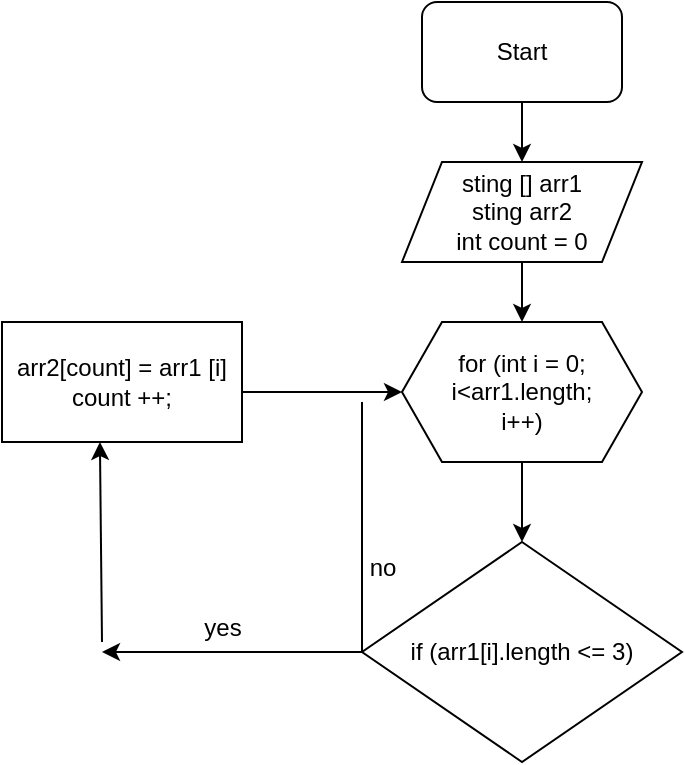 <mxfile version="21.1.8" type="github">
  <diagram name="Страница 1" id="5rj7nqTEigEj_I5NkQLa">
    <mxGraphModel dx="1643" dy="449" grid="1" gridSize="10" guides="1" tooltips="1" connect="1" arrows="1" fold="1" page="1" pageScale="1" pageWidth="827" pageHeight="1169" math="0" shadow="0">
      <root>
        <mxCell id="0" />
        <mxCell id="1" parent="0" />
        <mxCell id="XR9db_AJ-I5LKFMCB0Wd-1" value="Start" style="rounded=1;whiteSpace=wrap;html=1;" parent="1" vertex="1">
          <mxGeometry x="160" y="10" width="100" height="50" as="geometry" />
        </mxCell>
        <mxCell id="XR9db_AJ-I5LKFMCB0Wd-2" value="" style="endArrow=classic;html=1;rounded=0;exitX=0.5;exitY=1;exitDx=0;exitDy=0;" parent="1" source="XR9db_AJ-I5LKFMCB0Wd-1" target="XR9db_AJ-I5LKFMCB0Wd-3" edge="1">
          <mxGeometry width="50" height="50" relative="1" as="geometry">
            <mxPoint x="390" y="260" as="sourcePoint" />
            <mxPoint x="210" y="100" as="targetPoint" />
          </mxGeometry>
        </mxCell>
        <mxCell id="XR9db_AJ-I5LKFMCB0Wd-3" value="sting [] arr1&lt;br&gt;sting arr2&lt;br&gt;int count = 0" style="shape=parallelogram;perimeter=parallelogramPerimeter;whiteSpace=wrap;html=1;fixedSize=1;" parent="1" vertex="1">
          <mxGeometry x="150" y="90" width="120" height="50" as="geometry" />
        </mxCell>
        <mxCell id="XR9db_AJ-I5LKFMCB0Wd-4" value="" style="endArrow=classic;html=1;rounded=0;exitX=0.5;exitY=1;exitDx=0;exitDy=0;" parent="1" source="XR9db_AJ-I5LKFMCB0Wd-3" target="XR9db_AJ-I5LKFMCB0Wd-5" edge="1">
          <mxGeometry width="50" height="50" relative="1" as="geometry">
            <mxPoint x="390" y="250" as="sourcePoint" />
            <mxPoint x="210" y="180" as="targetPoint" />
          </mxGeometry>
        </mxCell>
        <mxCell id="XR9db_AJ-I5LKFMCB0Wd-5" value="for (int i = 0;&lt;br&gt;i&amp;lt;arr1.length;&lt;br&gt;i++)" style="shape=hexagon;perimeter=hexagonPerimeter2;whiteSpace=wrap;html=1;fixedSize=1;" parent="1" vertex="1">
          <mxGeometry x="150" y="170" width="120" height="70" as="geometry" />
        </mxCell>
        <mxCell id="XR9db_AJ-I5LKFMCB0Wd-6" value="" style="endArrow=classic;html=1;rounded=0;exitX=0.5;exitY=1;exitDx=0;exitDy=0;" parent="1" source="XR9db_AJ-I5LKFMCB0Wd-5" target="XR9db_AJ-I5LKFMCB0Wd-7" edge="1">
          <mxGeometry width="50" height="50" relative="1" as="geometry">
            <mxPoint x="390" y="250" as="sourcePoint" />
            <mxPoint x="210" y="280" as="targetPoint" />
          </mxGeometry>
        </mxCell>
        <mxCell id="XR9db_AJ-I5LKFMCB0Wd-7" value="if (arr1[i].length &amp;lt;= 3)" style="rhombus;whiteSpace=wrap;html=1;" parent="1" vertex="1">
          <mxGeometry x="130" y="280" width="160" height="110" as="geometry" />
        </mxCell>
        <mxCell id="DDWZhuuxeeg2Za9avXEp-3" value="" style="endArrow=classic;html=1;rounded=0;entryX=0;entryY=0.5;entryDx=0;entryDy=0;" edge="1" parent="1" target="XR9db_AJ-I5LKFMCB0Wd-5">
          <mxGeometry width="50" height="50" relative="1" as="geometry">
            <mxPoint x="70" y="205" as="sourcePoint" />
            <mxPoint x="330" y="180" as="targetPoint" />
          </mxGeometry>
        </mxCell>
        <mxCell id="DDWZhuuxeeg2Za9avXEp-4" value="" style="endArrow=none;html=1;rounded=0;exitX=0;exitY=0.5;exitDx=0;exitDy=0;" edge="1" parent="1" source="XR9db_AJ-I5LKFMCB0Wd-7">
          <mxGeometry width="50" height="50" relative="1" as="geometry">
            <mxPoint x="280" y="230" as="sourcePoint" />
            <mxPoint x="130" y="210" as="targetPoint" />
          </mxGeometry>
        </mxCell>
        <mxCell id="DDWZhuuxeeg2Za9avXEp-5" value="no" style="text;html=1;align=center;verticalAlign=middle;resizable=0;points=[];autosize=1;strokeColor=none;fillColor=none;" vertex="1" parent="1">
          <mxGeometry x="120" y="278" width="40" height="30" as="geometry" />
        </mxCell>
        <mxCell id="DDWZhuuxeeg2Za9avXEp-6" value="arr2[count] = arr1 [i]&lt;br&gt;count ++;" style="rounded=0;whiteSpace=wrap;html=1;" vertex="1" parent="1">
          <mxGeometry x="-50" y="170" width="120" height="60" as="geometry" />
        </mxCell>
        <mxCell id="DDWZhuuxeeg2Za9avXEp-7" value="" style="endArrow=classic;html=1;rounded=0;exitX=0;exitY=0.5;exitDx=0;exitDy=0;" edge="1" parent="1" source="XR9db_AJ-I5LKFMCB0Wd-7">
          <mxGeometry width="50" height="50" relative="1" as="geometry">
            <mxPoint x="130" y="330" as="sourcePoint" />
            <mxPoint y="335" as="targetPoint" />
          </mxGeometry>
        </mxCell>
        <mxCell id="DDWZhuuxeeg2Za9avXEp-8" value="" style="endArrow=classic;html=1;rounded=0;entryX=0.408;entryY=1;entryDx=0;entryDy=0;entryPerimeter=0;" edge="1" parent="1" target="DDWZhuuxeeg2Za9avXEp-6">
          <mxGeometry width="50" height="50" relative="1" as="geometry">
            <mxPoint y="330" as="sourcePoint" />
            <mxPoint x="330" y="180" as="targetPoint" />
          </mxGeometry>
        </mxCell>
        <mxCell id="DDWZhuuxeeg2Za9avXEp-9" value="yes" style="text;html=1;align=center;verticalAlign=middle;resizable=0;points=[];autosize=1;strokeColor=none;fillColor=none;" vertex="1" parent="1">
          <mxGeometry x="40" y="308" width="40" height="30" as="geometry" />
        </mxCell>
      </root>
    </mxGraphModel>
  </diagram>
</mxfile>
